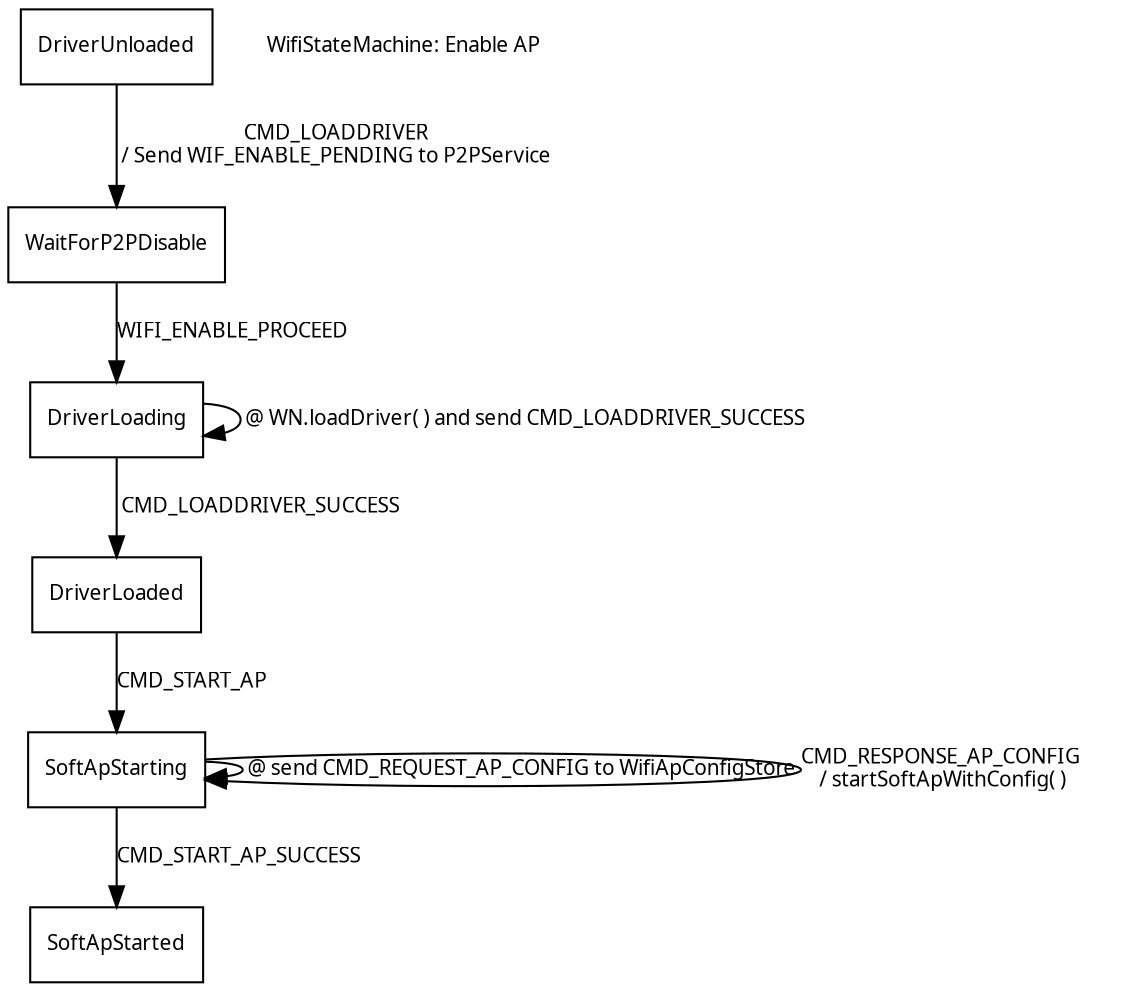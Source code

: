
digraph automata_0 {
	size = "8.5, 11";
	fontname = "Microsoft YaHei";
	fontsize = 15;
	node [shape = record, fontname = "Microsoft YaHei", fontsize = 10];
	edge [fontname = "Microsoft YaHei", fontsize = 10];
	DriverUnloaded   -> WaitForP2PDisable[ label = "CMD_LOADDRIVER\n / Send WIF_ENABLE_PENDING to P2PService " ];
	WaitForP2PDisable-> DriverLoading [ label = "WIFI_ENABLE_PROCEED " ];
	DriverLoading  -> DriverLoading [ label = " @ WN.loadDriver( ) and send CMD_LOADDRIVER_SUCCESS " ];
	DriverLoading  -> DriverLoaded [ label = " CMD_LOADDRIVER_SUCCESS " ];
	DriverLoaded-> SoftApStarting [ label = "CMD_START_AP" ];
	SoftApStarting -> SoftApStarting [ label = " @ send CMD_REQUEST_AP_CONFIG to WifiApConfigStore " ];
	SoftApStarting -> SoftApStarting [ label = "CMD_RESPONSE_AP_CONFIG \n / startSoftApWithConfig( ) " ];
	SoftApStarting -> SoftApStarted [ label = "CMD_START_AP_SUCCESS " ];
	"WifiStateMachine: Enable AP" [ shape = plaintext ];
}


